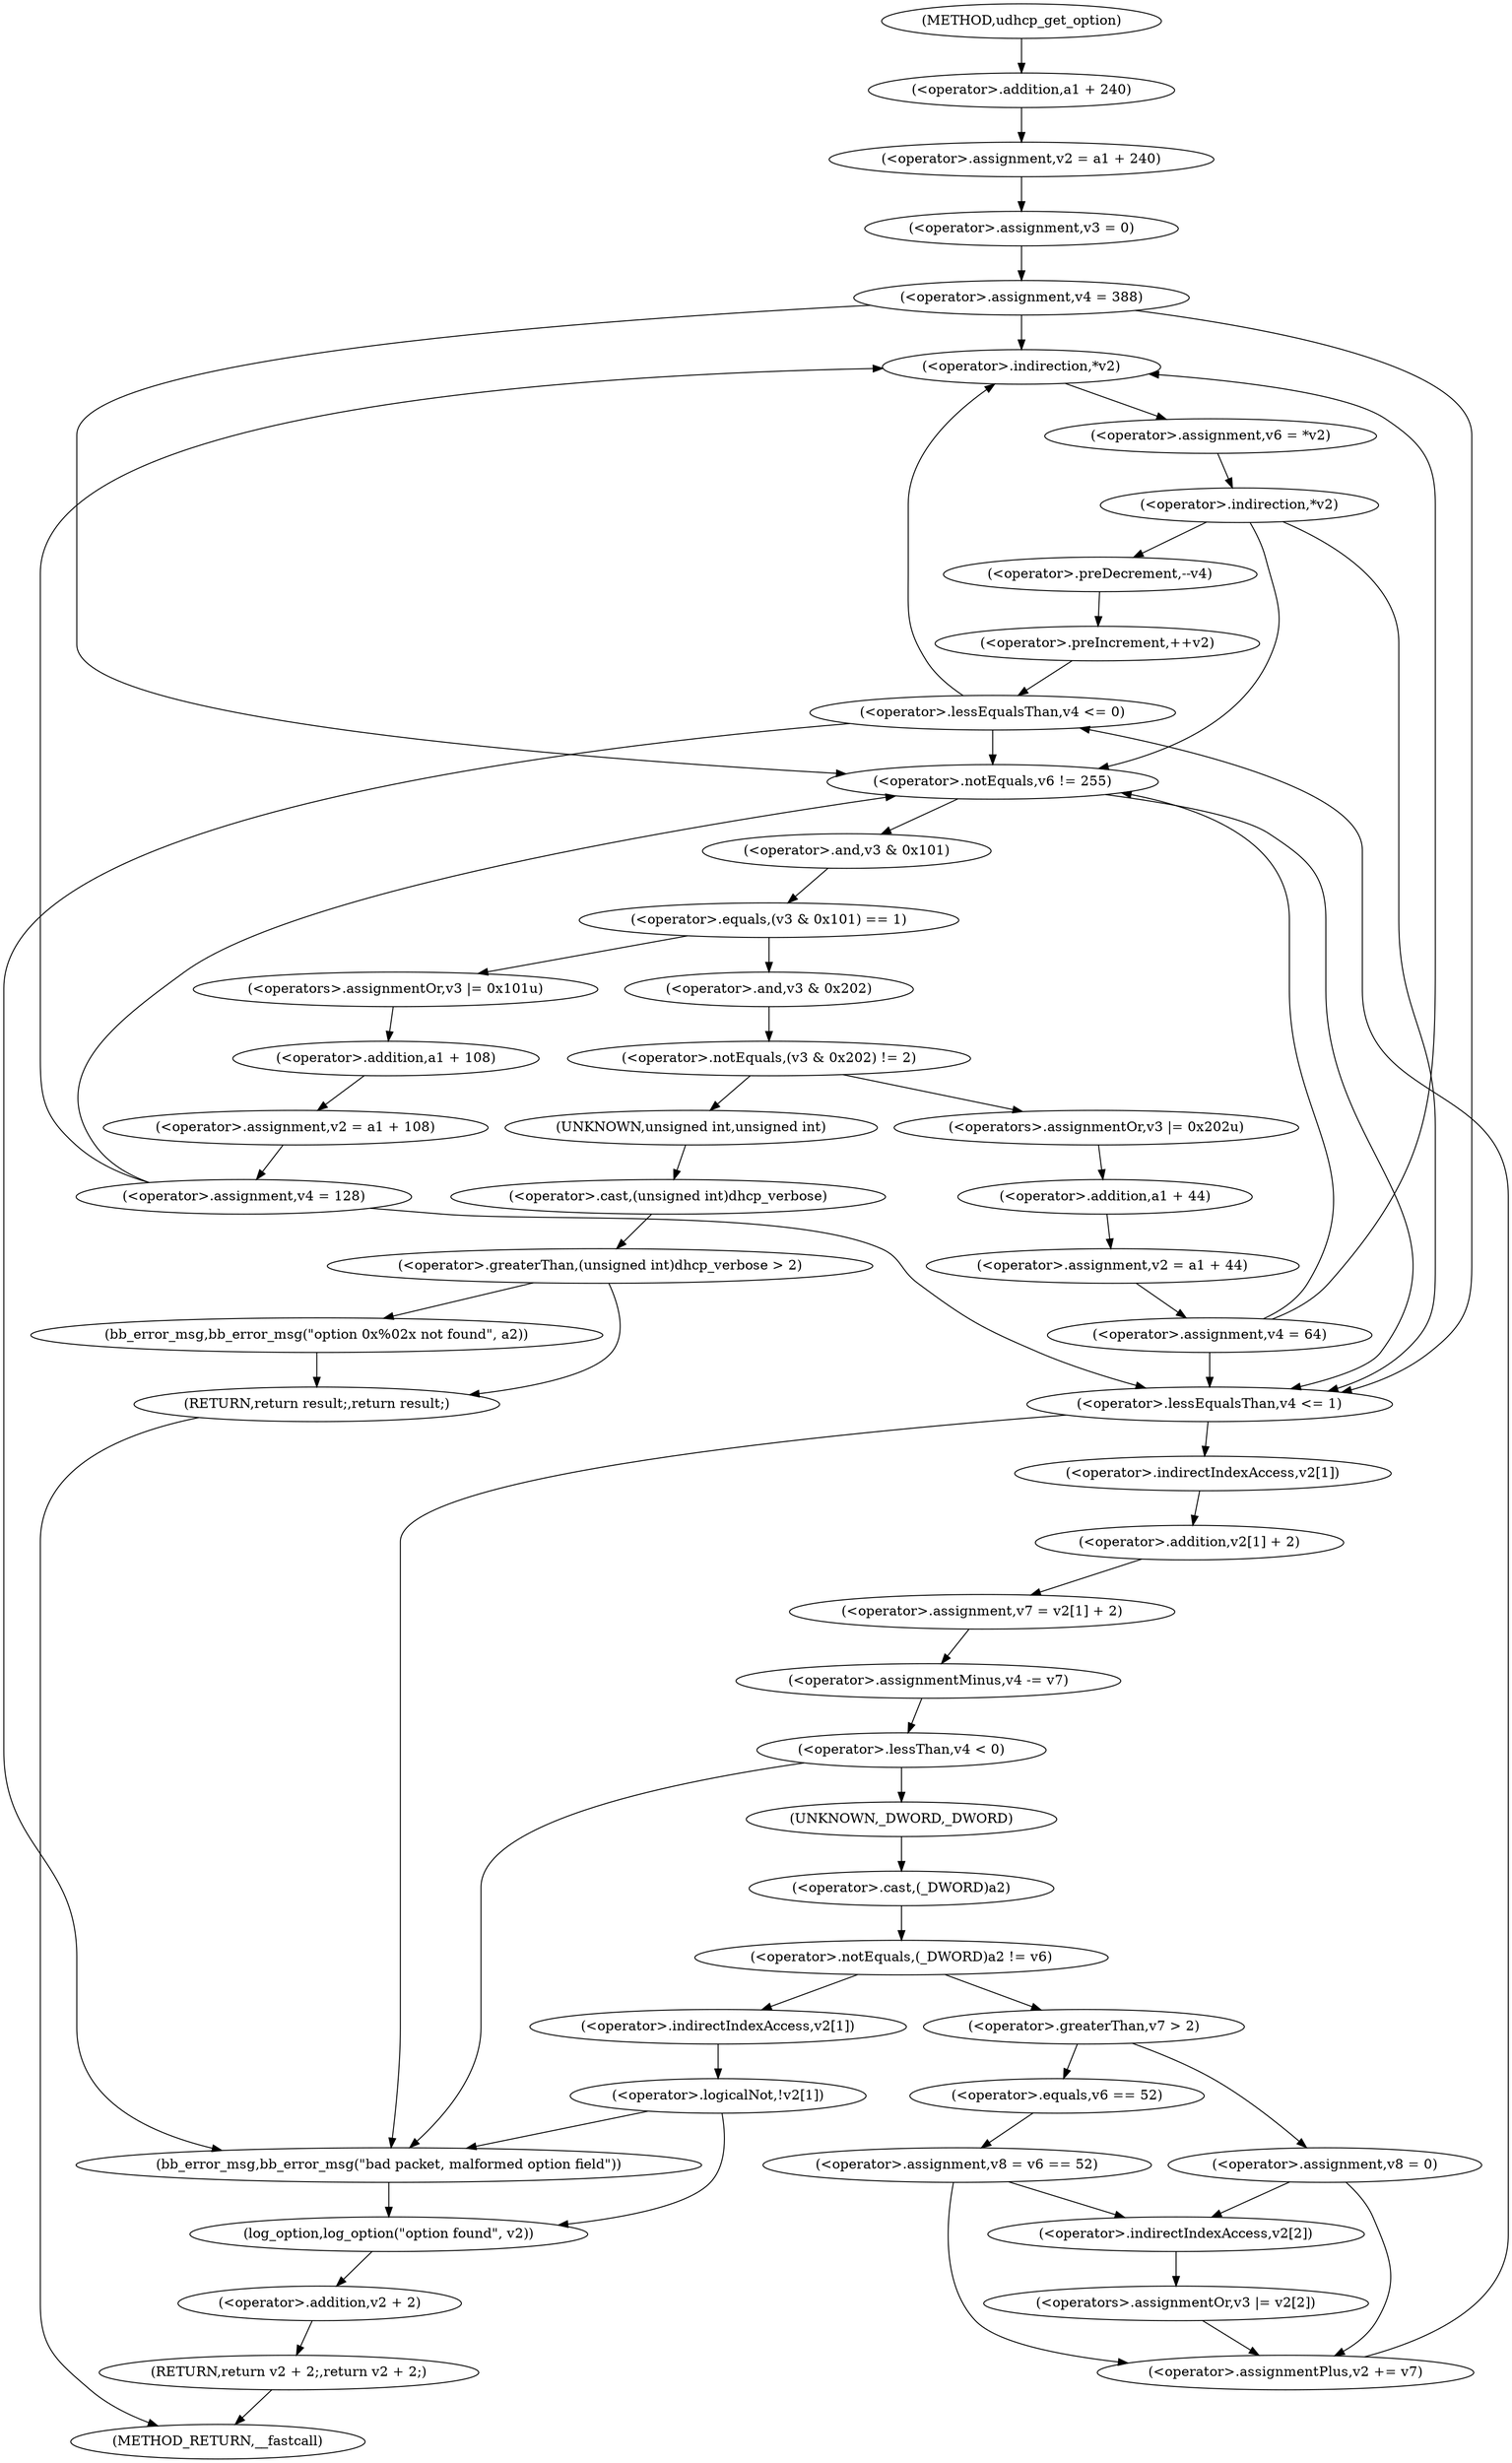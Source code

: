 digraph udhcp_get_option {  
"1000119" [label = "(<operator>.assignment,v2 = a1 + 240)" ]
"1000121" [label = "(<operator>.addition,a1 + 240)" ]
"1000124" [label = "(<operator>.assignment,v3 = 0)" ]
"1000127" [label = "(<operator>.assignment,v4 = 388)" ]
"1000136" [label = "(<operator>.assignment,v6 = *v2)" ]
"1000138" [label = "(<operator>.indirection,*v2)" ]
"1000141" [label = "(<operator>.indirection,*v2)" ]
"1000144" [label = "(<operator>.preDecrement,--v4)" ]
"1000146" [label = "(<operator>.preIncrement,++v2)" ]
"1000150" [label = "(<operator>.lessEqualsThan,v4 <= 0)" ]
"1000155" [label = "(<operator>.notEquals,v6 != 255)" ]
"1000160" [label = "(<operator>.equals,(v3 & 0x101) == 1)" ]
"1000161" [label = "(<operator>.and,v3 & 0x101)" ]
"1000166" [label = "(<operators>.assignmentOr,v3 |= 0x101u)" ]
"1000169" [label = "(<operator>.assignment,v2 = a1 + 108)" ]
"1000171" [label = "(<operator>.addition,a1 + 108)" ]
"1000174" [label = "(<operator>.assignment,v4 = 128)" ]
"1000180" [label = "(<operator>.notEquals,(v3 & 0x202) != 2)" ]
"1000181" [label = "(<operator>.and,v3 & 0x202)" ]
"1000188" [label = "(<operator>.greaterThan,(unsigned int)dhcp_verbose > 2)" ]
"1000189" [label = "(<operator>.cast,(unsigned int)dhcp_verbose)" ]
"1000190" [label = "(UNKNOWN,unsigned int,unsigned int)" ]
"1000194" [label = "(bb_error_msg,bb_error_msg(\"option 0x%02x not found\", a2))" ]
"1000198" [label = "(RETURN,return result;,return result;)" ]
"1000200" [label = "(<operators>.assignmentOr,v3 |= 0x202u)" ]
"1000203" [label = "(<operator>.assignment,v2 = a1 + 44)" ]
"1000205" [label = "(<operator>.addition,a1 + 44)" ]
"1000208" [label = "(<operator>.assignment,v4 = 64)" ]
"1000212" [label = "(<operator>.lessEqualsThan,v4 <= 1)" ]
"1000216" [label = "(<operator>.assignment,v7 = v2[1] + 2)" ]
"1000218" [label = "(<operator>.addition,v2[1] + 2)" ]
"1000219" [label = "(<operator>.indirectIndexAccess,v2[1])" ]
"1000223" [label = "(<operator>.assignmentMinus,v4 -= v7)" ]
"1000227" [label = "(<operator>.lessThan,v4 < 0)" ]
"1000232" [label = "(<operator>.notEquals,(_DWORD)a2 != v6)" ]
"1000233" [label = "(<operator>.cast,(_DWORD)a2)" ]
"1000234" [label = "(UNKNOWN,_DWORD,_DWORD)" ]
"1000239" [label = "(<operator>.greaterThan,v7 > 2)" ]
"1000242" [label = "(<operator>.assignment,v8 = v6 == 52)" ]
"1000244" [label = "(<operator>.equals,v6 == 52)" ]
"1000248" [label = "(<operator>.assignment,v8 = 0)" ]
"1000253" [label = "(<operators>.assignmentOr,v3 |= v2[2])" ]
"1000255" [label = "(<operator>.indirectIndexAccess,v2[2])" ]
"1000258" [label = "(<operator>.assignmentPlus,v2 += v7)" ]
"1000263" [label = "(<operator>.logicalNot,!v2[1])" ]
"1000264" [label = "(<operator>.indirectIndexAccess,v2[1])" ]
"1000269" [label = "(bb_error_msg,bb_error_msg(\"bad packet, malformed option field\"))" ]
"1000272" [label = "(log_option,log_option(\"option found\", v2))" ]
"1000275" [label = "(RETURN,return v2 + 2;,return v2 + 2;)" ]
"1000276" [label = "(<operator>.addition,v2 + 2)" ]
"1000108" [label = "(METHOD,udhcp_get_option)" ]
"1000279" [label = "(METHOD_RETURN,__fastcall)" ]
  "1000119" -> "1000124" 
  "1000121" -> "1000119" 
  "1000124" -> "1000127" 
  "1000127" -> "1000138" 
  "1000127" -> "1000155" 
  "1000127" -> "1000212" 
  "1000136" -> "1000141" 
  "1000138" -> "1000136" 
  "1000141" -> "1000155" 
  "1000141" -> "1000212" 
  "1000141" -> "1000144" 
  "1000144" -> "1000146" 
  "1000146" -> "1000150" 
  "1000150" -> "1000138" 
  "1000150" -> "1000155" 
  "1000150" -> "1000269" 
  "1000155" -> "1000212" 
  "1000155" -> "1000161" 
  "1000160" -> "1000166" 
  "1000160" -> "1000181" 
  "1000161" -> "1000160" 
  "1000166" -> "1000171" 
  "1000169" -> "1000174" 
  "1000171" -> "1000169" 
  "1000174" -> "1000138" 
  "1000174" -> "1000155" 
  "1000174" -> "1000212" 
  "1000180" -> "1000190" 
  "1000180" -> "1000200" 
  "1000181" -> "1000180" 
  "1000188" -> "1000194" 
  "1000188" -> "1000198" 
  "1000189" -> "1000188" 
  "1000190" -> "1000189" 
  "1000194" -> "1000198" 
  "1000198" -> "1000279" 
  "1000200" -> "1000205" 
  "1000203" -> "1000208" 
  "1000205" -> "1000203" 
  "1000208" -> "1000138" 
  "1000208" -> "1000155" 
  "1000208" -> "1000212" 
  "1000212" -> "1000269" 
  "1000212" -> "1000219" 
  "1000216" -> "1000223" 
  "1000218" -> "1000216" 
  "1000219" -> "1000218" 
  "1000223" -> "1000227" 
  "1000227" -> "1000234" 
  "1000227" -> "1000269" 
  "1000232" -> "1000239" 
  "1000232" -> "1000264" 
  "1000233" -> "1000232" 
  "1000234" -> "1000233" 
  "1000239" -> "1000244" 
  "1000239" -> "1000248" 
  "1000242" -> "1000255" 
  "1000242" -> "1000258" 
  "1000244" -> "1000242" 
  "1000248" -> "1000255" 
  "1000248" -> "1000258" 
  "1000253" -> "1000258" 
  "1000255" -> "1000253" 
  "1000258" -> "1000150" 
  "1000263" -> "1000269" 
  "1000263" -> "1000272" 
  "1000264" -> "1000263" 
  "1000269" -> "1000272" 
  "1000272" -> "1000276" 
  "1000275" -> "1000279" 
  "1000276" -> "1000275" 
  "1000108" -> "1000121" 
}
